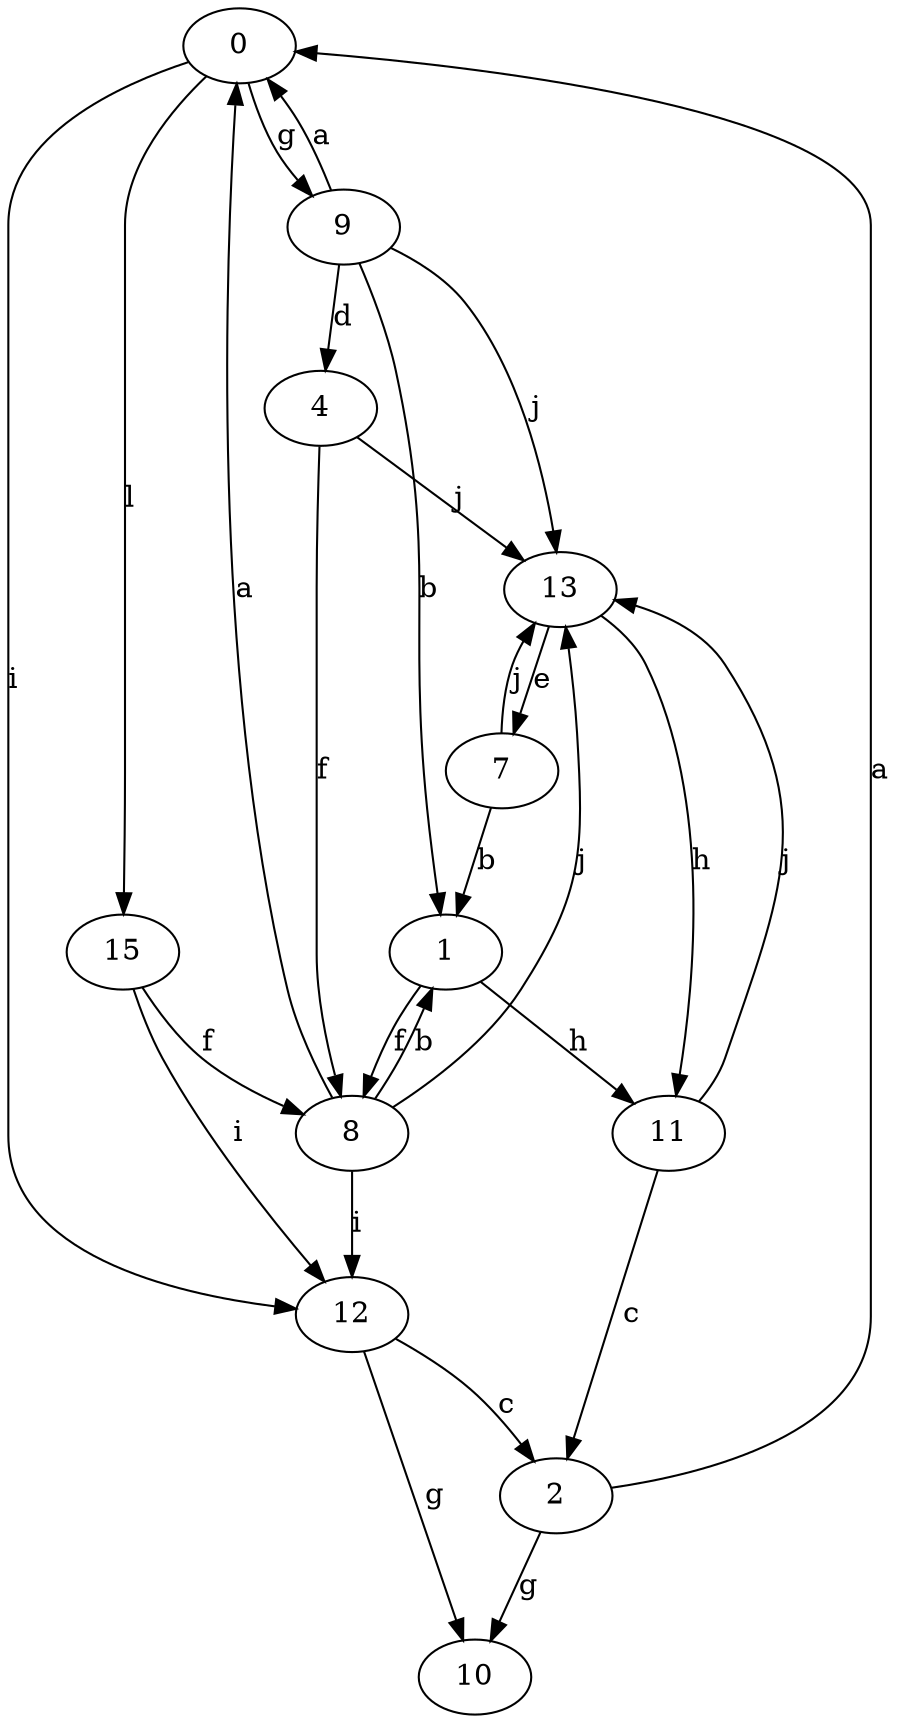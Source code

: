strict digraph  {
0;
1;
2;
4;
7;
8;
9;
10;
11;
12;
13;
15;
0 -> 9  [label=g];
0 -> 12  [label=i];
0 -> 15  [label=l];
1 -> 8  [label=f];
1 -> 11  [label=h];
2 -> 0  [label=a];
2 -> 10  [label=g];
4 -> 8  [label=f];
4 -> 13  [label=j];
7 -> 1  [label=b];
7 -> 13  [label=j];
8 -> 0  [label=a];
8 -> 1  [label=b];
8 -> 12  [label=i];
8 -> 13  [label=j];
9 -> 0  [label=a];
9 -> 1  [label=b];
9 -> 4  [label=d];
9 -> 13  [label=j];
11 -> 2  [label=c];
11 -> 13  [label=j];
12 -> 2  [label=c];
12 -> 10  [label=g];
13 -> 7  [label=e];
13 -> 11  [label=h];
15 -> 8  [label=f];
15 -> 12  [label=i];
}
